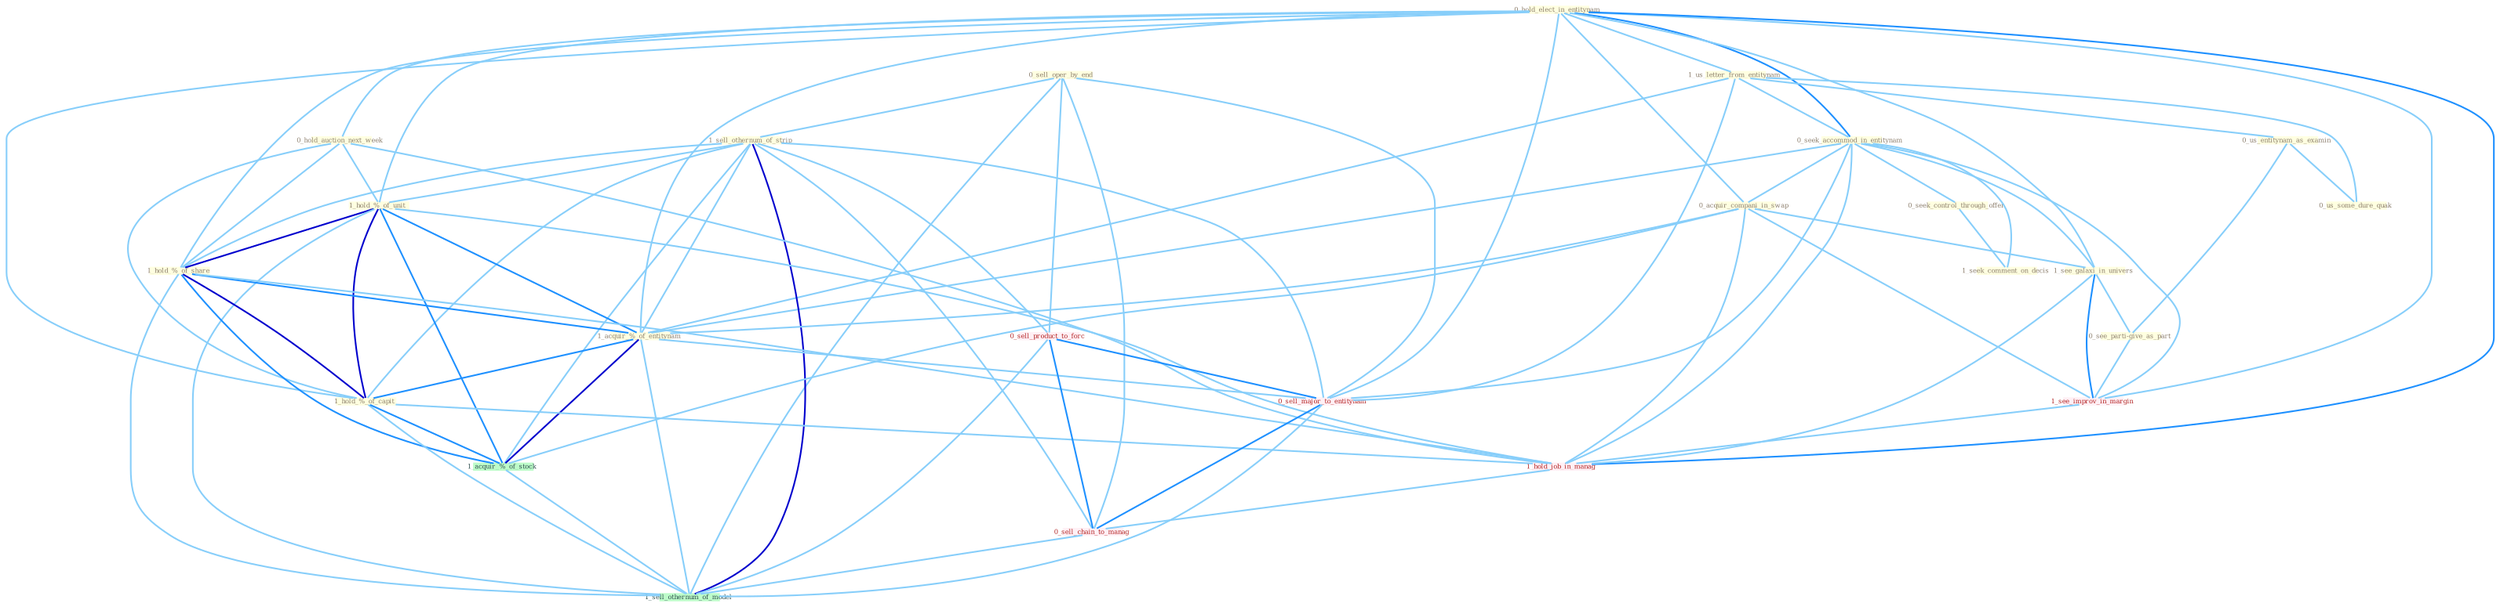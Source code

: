 Graph G{ 
    node
    [shape=polygon,style=filled,width=.5,height=.06,color="#BDFCC9",fixedsize=true,fontsize=4,
    fontcolor="#2f4f4f"];
    {node
    [color="#ffffe0", fontcolor="#8b7d6b"] "0_sell_oper_by_end " "0_hold_elect_in_entitynam " "1_us_letter_from_entitynam " "0_seek_accommod_in_entitynam " "1_sell_othernum_of_strip " "0_acquir_compani_in_swap " "0_seek_control_through_offer " "0_hold_auction_next_week " "1_hold_%_of_unit " "1_see_galaxi_in_univers " "1_seek_comment_on_decis " "1_hold_%_of_share " "0_us_entitynam_as_examin " "1_acquir_%_of_entitynam " "1_hold_%_of_capit " "0_see_parti-give_as_part " "0_us_some_dure_quak "}
{node [color="#fff0f5", fontcolor="#b22222"] "1_see_improv_in_margin " "1_hold_job_in_manag " "0_sell_product_to_forc " "0_sell_major_to_entitynam " "0_sell_chain_to_manag "}
edge [color="#B0E2FF"];

	"0_sell_oper_by_end " -- "1_sell_othernum_of_strip " [w="1", color="#87cefa" ];
	"0_sell_oper_by_end " -- "0_sell_product_to_forc " [w="1", color="#87cefa" ];
	"0_sell_oper_by_end " -- "0_sell_major_to_entitynam " [w="1", color="#87cefa" ];
	"0_sell_oper_by_end " -- "0_sell_chain_to_manag " [w="1", color="#87cefa" ];
	"0_sell_oper_by_end " -- "1_sell_othernum_of_model " [w="1", color="#87cefa" ];
	"0_hold_elect_in_entitynam " -- "1_us_letter_from_entitynam " [w="1", color="#87cefa" ];
	"0_hold_elect_in_entitynam " -- "0_seek_accommod_in_entitynam " [w="2", color="#1e90ff" , len=0.8];
	"0_hold_elect_in_entitynam " -- "0_acquir_compani_in_swap " [w="1", color="#87cefa" ];
	"0_hold_elect_in_entitynam " -- "0_hold_auction_next_week " [w="1", color="#87cefa" ];
	"0_hold_elect_in_entitynam " -- "1_hold_%_of_unit " [w="1", color="#87cefa" ];
	"0_hold_elect_in_entitynam " -- "1_see_galaxi_in_univers " [w="1", color="#87cefa" ];
	"0_hold_elect_in_entitynam " -- "1_hold_%_of_share " [w="1", color="#87cefa" ];
	"0_hold_elect_in_entitynam " -- "1_acquir_%_of_entitynam " [w="1", color="#87cefa" ];
	"0_hold_elect_in_entitynam " -- "1_hold_%_of_capit " [w="1", color="#87cefa" ];
	"0_hold_elect_in_entitynam " -- "1_see_improv_in_margin " [w="1", color="#87cefa" ];
	"0_hold_elect_in_entitynam " -- "1_hold_job_in_manag " [w="2", color="#1e90ff" , len=0.8];
	"0_hold_elect_in_entitynam " -- "0_sell_major_to_entitynam " [w="1", color="#87cefa" ];
	"1_us_letter_from_entitynam " -- "0_seek_accommod_in_entitynam " [w="1", color="#87cefa" ];
	"1_us_letter_from_entitynam " -- "0_us_entitynam_as_examin " [w="1", color="#87cefa" ];
	"1_us_letter_from_entitynam " -- "1_acquir_%_of_entitynam " [w="1", color="#87cefa" ];
	"1_us_letter_from_entitynam " -- "0_us_some_dure_quak " [w="1", color="#87cefa" ];
	"1_us_letter_from_entitynam " -- "0_sell_major_to_entitynam " [w="1", color="#87cefa" ];
	"0_seek_accommod_in_entitynam " -- "0_acquir_compani_in_swap " [w="1", color="#87cefa" ];
	"0_seek_accommod_in_entitynam " -- "0_seek_control_through_offer " [w="1", color="#87cefa" ];
	"0_seek_accommod_in_entitynam " -- "1_see_galaxi_in_univers " [w="1", color="#87cefa" ];
	"0_seek_accommod_in_entitynam " -- "1_seek_comment_on_decis " [w="1", color="#87cefa" ];
	"0_seek_accommod_in_entitynam " -- "1_acquir_%_of_entitynam " [w="1", color="#87cefa" ];
	"0_seek_accommod_in_entitynam " -- "1_see_improv_in_margin " [w="1", color="#87cefa" ];
	"0_seek_accommod_in_entitynam " -- "1_hold_job_in_manag " [w="1", color="#87cefa" ];
	"0_seek_accommod_in_entitynam " -- "0_sell_major_to_entitynam " [w="1", color="#87cefa" ];
	"1_sell_othernum_of_strip " -- "1_hold_%_of_unit " [w="1", color="#87cefa" ];
	"1_sell_othernum_of_strip " -- "1_hold_%_of_share " [w="1", color="#87cefa" ];
	"1_sell_othernum_of_strip " -- "1_acquir_%_of_entitynam " [w="1", color="#87cefa" ];
	"1_sell_othernum_of_strip " -- "1_hold_%_of_capit " [w="1", color="#87cefa" ];
	"1_sell_othernum_of_strip " -- "1_acquir_%_of_stock " [w="1", color="#87cefa" ];
	"1_sell_othernum_of_strip " -- "0_sell_product_to_forc " [w="1", color="#87cefa" ];
	"1_sell_othernum_of_strip " -- "0_sell_major_to_entitynam " [w="1", color="#87cefa" ];
	"1_sell_othernum_of_strip " -- "0_sell_chain_to_manag " [w="1", color="#87cefa" ];
	"1_sell_othernum_of_strip " -- "1_sell_othernum_of_model " [w="3", color="#0000cd" , len=0.6];
	"0_acquir_compani_in_swap " -- "1_see_galaxi_in_univers " [w="1", color="#87cefa" ];
	"0_acquir_compani_in_swap " -- "1_acquir_%_of_entitynam " [w="1", color="#87cefa" ];
	"0_acquir_compani_in_swap " -- "1_see_improv_in_margin " [w="1", color="#87cefa" ];
	"0_acquir_compani_in_swap " -- "1_acquir_%_of_stock " [w="1", color="#87cefa" ];
	"0_acquir_compani_in_swap " -- "1_hold_job_in_manag " [w="1", color="#87cefa" ];
	"0_seek_control_through_offer " -- "1_seek_comment_on_decis " [w="1", color="#87cefa" ];
	"0_hold_auction_next_week " -- "1_hold_%_of_unit " [w="1", color="#87cefa" ];
	"0_hold_auction_next_week " -- "1_hold_%_of_share " [w="1", color="#87cefa" ];
	"0_hold_auction_next_week " -- "1_hold_%_of_capit " [w="1", color="#87cefa" ];
	"0_hold_auction_next_week " -- "1_hold_job_in_manag " [w="1", color="#87cefa" ];
	"1_hold_%_of_unit " -- "1_hold_%_of_share " [w="3", color="#0000cd" , len=0.6];
	"1_hold_%_of_unit " -- "1_acquir_%_of_entitynam " [w="2", color="#1e90ff" , len=0.8];
	"1_hold_%_of_unit " -- "1_hold_%_of_capit " [w="3", color="#0000cd" , len=0.6];
	"1_hold_%_of_unit " -- "1_acquir_%_of_stock " [w="2", color="#1e90ff" , len=0.8];
	"1_hold_%_of_unit " -- "1_hold_job_in_manag " [w="1", color="#87cefa" ];
	"1_hold_%_of_unit " -- "1_sell_othernum_of_model " [w="1", color="#87cefa" ];
	"1_see_galaxi_in_univers " -- "0_see_parti-give_as_part " [w="1", color="#87cefa" ];
	"1_see_galaxi_in_univers " -- "1_see_improv_in_margin " [w="2", color="#1e90ff" , len=0.8];
	"1_see_galaxi_in_univers " -- "1_hold_job_in_manag " [w="1", color="#87cefa" ];
	"1_hold_%_of_share " -- "1_acquir_%_of_entitynam " [w="2", color="#1e90ff" , len=0.8];
	"1_hold_%_of_share " -- "1_hold_%_of_capit " [w="3", color="#0000cd" , len=0.6];
	"1_hold_%_of_share " -- "1_acquir_%_of_stock " [w="2", color="#1e90ff" , len=0.8];
	"1_hold_%_of_share " -- "1_hold_job_in_manag " [w="1", color="#87cefa" ];
	"1_hold_%_of_share " -- "1_sell_othernum_of_model " [w="1", color="#87cefa" ];
	"0_us_entitynam_as_examin " -- "0_see_parti-give_as_part " [w="1", color="#87cefa" ];
	"0_us_entitynam_as_examin " -- "0_us_some_dure_quak " [w="1", color="#87cefa" ];
	"1_acquir_%_of_entitynam " -- "1_hold_%_of_capit " [w="2", color="#1e90ff" , len=0.8];
	"1_acquir_%_of_entitynam " -- "1_acquir_%_of_stock " [w="3", color="#0000cd" , len=0.6];
	"1_acquir_%_of_entitynam " -- "0_sell_major_to_entitynam " [w="1", color="#87cefa" ];
	"1_acquir_%_of_entitynam " -- "1_sell_othernum_of_model " [w="1", color="#87cefa" ];
	"1_hold_%_of_capit " -- "1_acquir_%_of_stock " [w="2", color="#1e90ff" , len=0.8];
	"1_hold_%_of_capit " -- "1_hold_job_in_manag " [w="1", color="#87cefa" ];
	"1_hold_%_of_capit " -- "1_sell_othernum_of_model " [w="1", color="#87cefa" ];
	"0_see_parti-give_as_part " -- "1_see_improv_in_margin " [w="1", color="#87cefa" ];
	"1_see_improv_in_margin " -- "1_hold_job_in_manag " [w="1", color="#87cefa" ];
	"1_acquir_%_of_stock " -- "1_sell_othernum_of_model " [w="1", color="#87cefa" ];
	"1_hold_job_in_manag " -- "0_sell_chain_to_manag " [w="1", color="#87cefa" ];
	"0_sell_product_to_forc " -- "0_sell_major_to_entitynam " [w="2", color="#1e90ff" , len=0.8];
	"0_sell_product_to_forc " -- "0_sell_chain_to_manag " [w="2", color="#1e90ff" , len=0.8];
	"0_sell_product_to_forc " -- "1_sell_othernum_of_model " [w="1", color="#87cefa" ];
	"0_sell_major_to_entitynam " -- "0_sell_chain_to_manag " [w="2", color="#1e90ff" , len=0.8];
	"0_sell_major_to_entitynam " -- "1_sell_othernum_of_model " [w="1", color="#87cefa" ];
	"0_sell_chain_to_manag " -- "1_sell_othernum_of_model " [w="1", color="#87cefa" ];
}